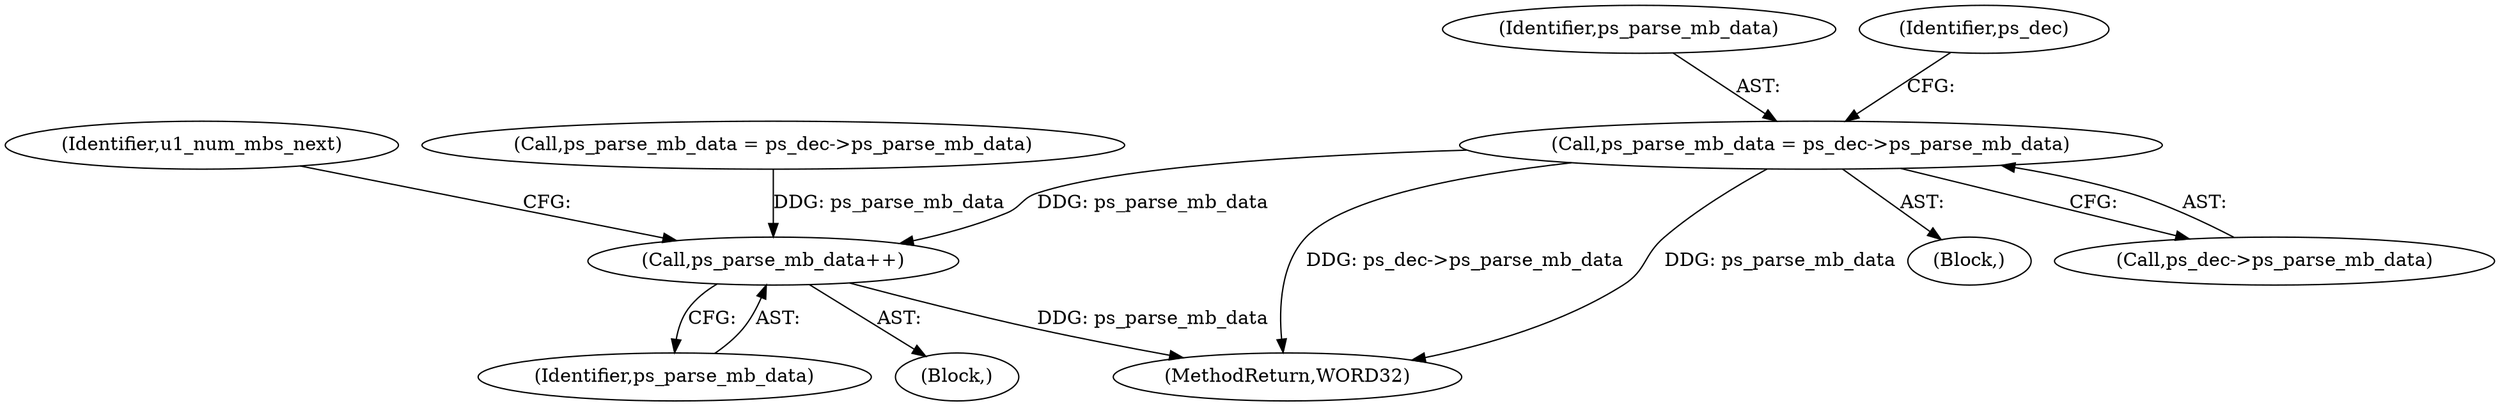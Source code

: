 digraph "0_Android_d4841f1161bdb5e13cb19e81af42437a634dd6ef@pointer" {
"1001235" [label="(Call,ps_parse_mb_data = ps_dec->ps_parse_mb_data)"];
"1001178" [label="(Call,ps_parse_mb_data++)"];
"1001364" [label="(MethodReturn,WORD32)"];
"1001236" [label="(Identifier,ps_parse_mb_data)"];
"1001181" [label="(Identifier,u1_num_mbs_next)"];
"1001227" [label="(Block,)"];
"1001237" [label="(Call,ps_dec->ps_parse_mb_data)"];
"1001235" [label="(Call,ps_parse_mb_data = ps_dec->ps_parse_mb_data)"];
"1001178" [label="(Call,ps_parse_mb_data++)"];
"1001242" [label="(Identifier,ps_dec)"];
"1001179" [label="(Identifier,ps_parse_mb_data)"];
"1000980" [label="(Call,ps_parse_mb_data = ps_dec->ps_parse_mb_data)"];
"1001011" [label="(Block,)"];
"1001235" -> "1001227"  [label="AST: "];
"1001235" -> "1001237"  [label="CFG: "];
"1001236" -> "1001235"  [label="AST: "];
"1001237" -> "1001235"  [label="AST: "];
"1001242" -> "1001235"  [label="CFG: "];
"1001235" -> "1001364"  [label="DDG: ps_dec->ps_parse_mb_data"];
"1001235" -> "1001364"  [label="DDG: ps_parse_mb_data"];
"1001235" -> "1001178"  [label="DDG: ps_parse_mb_data"];
"1001178" -> "1001011"  [label="AST: "];
"1001178" -> "1001179"  [label="CFG: "];
"1001179" -> "1001178"  [label="AST: "];
"1001181" -> "1001178"  [label="CFG: "];
"1001178" -> "1001364"  [label="DDG: ps_parse_mb_data"];
"1000980" -> "1001178"  [label="DDG: ps_parse_mb_data"];
}
